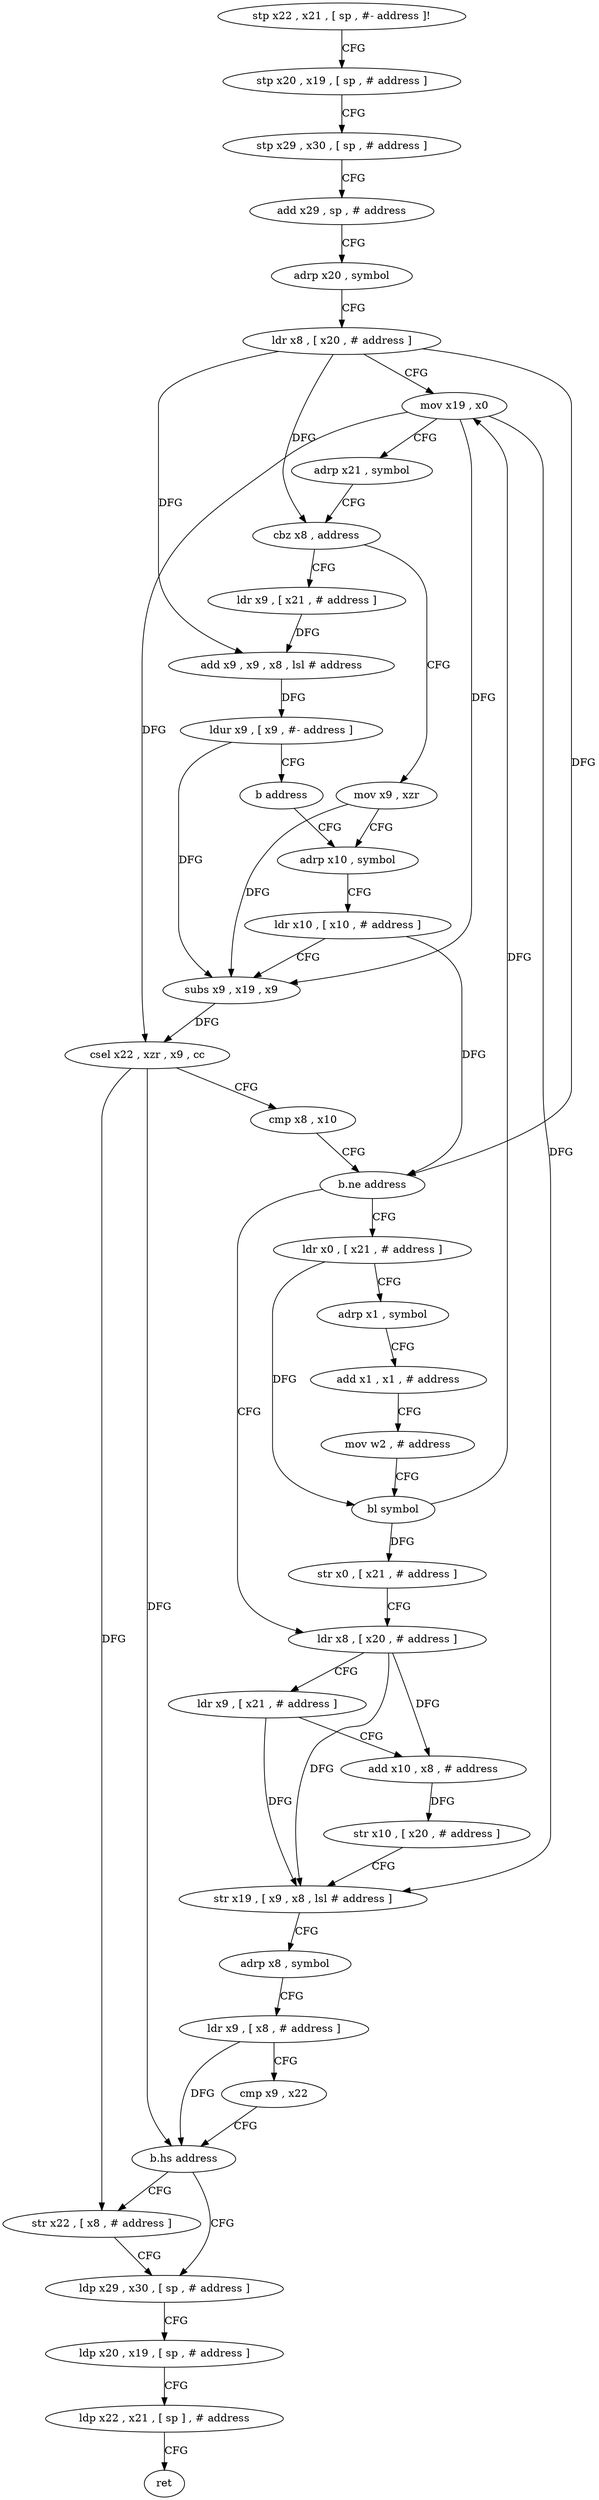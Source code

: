 digraph "func" {
"4201444" [label = "stp x22 , x21 , [ sp , #- address ]!" ]
"4201448" [label = "stp x20 , x19 , [ sp , # address ]" ]
"4201452" [label = "stp x29 , x30 , [ sp , # address ]" ]
"4201456" [label = "add x29 , sp , # address" ]
"4201460" [label = "adrp x20 , symbol" ]
"4201464" [label = "ldr x8 , [ x20 , # address ]" ]
"4201468" [label = "mov x19 , x0" ]
"4201472" [label = "adrp x21 , symbol" ]
"4201476" [label = "cbz x8 , address" ]
"4201496" [label = "mov x9 , xzr" ]
"4201480" [label = "ldr x9 , [ x21 , # address ]" ]
"4201500" [label = "adrp x10 , symbol" ]
"4201484" [label = "add x9 , x9 , x8 , lsl # address" ]
"4201488" [label = "ldur x9 , [ x9 , #- address ]" ]
"4201492" [label = "b address" ]
"4201548" [label = "ldr x8 , [ x20 , # address ]" ]
"4201552" [label = "ldr x9 , [ x21 , # address ]" ]
"4201556" [label = "add x10 , x8 , # address" ]
"4201560" [label = "str x10 , [ x20 , # address ]" ]
"4201564" [label = "str x19 , [ x9 , x8 , lsl # address ]" ]
"4201568" [label = "adrp x8 , symbol" ]
"4201572" [label = "ldr x9 , [ x8 , # address ]" ]
"4201576" [label = "cmp x9 , x22" ]
"4201580" [label = "b.hs address" ]
"4201588" [label = "ldp x29 , x30 , [ sp , # address ]" ]
"4201584" [label = "str x22 , [ x8 , # address ]" ]
"4201524" [label = "ldr x0 , [ x21 , # address ]" ]
"4201528" [label = "adrp x1 , symbol" ]
"4201532" [label = "add x1 , x1 , # address" ]
"4201536" [label = "mov w2 , # address" ]
"4201540" [label = "bl symbol" ]
"4201544" [label = "str x0 , [ x21 , # address ]" ]
"4201504" [label = "ldr x10 , [ x10 , # address ]" ]
"4201508" [label = "subs x9 , x19 , x9" ]
"4201512" [label = "csel x22 , xzr , x9 , cc" ]
"4201516" [label = "cmp x8 , x10" ]
"4201520" [label = "b.ne address" ]
"4201592" [label = "ldp x20 , x19 , [ sp , # address ]" ]
"4201596" [label = "ldp x22 , x21 , [ sp ] , # address" ]
"4201600" [label = "ret" ]
"4201444" -> "4201448" [ label = "CFG" ]
"4201448" -> "4201452" [ label = "CFG" ]
"4201452" -> "4201456" [ label = "CFG" ]
"4201456" -> "4201460" [ label = "CFG" ]
"4201460" -> "4201464" [ label = "CFG" ]
"4201464" -> "4201468" [ label = "CFG" ]
"4201464" -> "4201476" [ label = "DFG" ]
"4201464" -> "4201484" [ label = "DFG" ]
"4201464" -> "4201520" [ label = "DFG" ]
"4201468" -> "4201472" [ label = "CFG" ]
"4201468" -> "4201508" [ label = "DFG" ]
"4201468" -> "4201512" [ label = "DFG" ]
"4201468" -> "4201564" [ label = "DFG" ]
"4201472" -> "4201476" [ label = "CFG" ]
"4201476" -> "4201496" [ label = "CFG" ]
"4201476" -> "4201480" [ label = "CFG" ]
"4201496" -> "4201500" [ label = "CFG" ]
"4201496" -> "4201508" [ label = "DFG" ]
"4201480" -> "4201484" [ label = "DFG" ]
"4201500" -> "4201504" [ label = "CFG" ]
"4201484" -> "4201488" [ label = "DFG" ]
"4201488" -> "4201492" [ label = "CFG" ]
"4201488" -> "4201508" [ label = "DFG" ]
"4201492" -> "4201500" [ label = "CFG" ]
"4201548" -> "4201552" [ label = "CFG" ]
"4201548" -> "4201556" [ label = "DFG" ]
"4201548" -> "4201564" [ label = "DFG" ]
"4201552" -> "4201556" [ label = "CFG" ]
"4201552" -> "4201564" [ label = "DFG" ]
"4201556" -> "4201560" [ label = "DFG" ]
"4201560" -> "4201564" [ label = "CFG" ]
"4201564" -> "4201568" [ label = "CFG" ]
"4201568" -> "4201572" [ label = "CFG" ]
"4201572" -> "4201576" [ label = "CFG" ]
"4201572" -> "4201580" [ label = "DFG" ]
"4201576" -> "4201580" [ label = "CFG" ]
"4201580" -> "4201588" [ label = "CFG" ]
"4201580" -> "4201584" [ label = "CFG" ]
"4201588" -> "4201592" [ label = "CFG" ]
"4201584" -> "4201588" [ label = "CFG" ]
"4201524" -> "4201528" [ label = "CFG" ]
"4201524" -> "4201540" [ label = "DFG" ]
"4201528" -> "4201532" [ label = "CFG" ]
"4201532" -> "4201536" [ label = "CFG" ]
"4201536" -> "4201540" [ label = "CFG" ]
"4201540" -> "4201544" [ label = "DFG" ]
"4201540" -> "4201468" [ label = "DFG" ]
"4201544" -> "4201548" [ label = "CFG" ]
"4201504" -> "4201508" [ label = "CFG" ]
"4201504" -> "4201520" [ label = "DFG" ]
"4201508" -> "4201512" [ label = "DFG" ]
"4201512" -> "4201516" [ label = "CFG" ]
"4201512" -> "4201580" [ label = "DFG" ]
"4201512" -> "4201584" [ label = "DFG" ]
"4201516" -> "4201520" [ label = "CFG" ]
"4201520" -> "4201548" [ label = "CFG" ]
"4201520" -> "4201524" [ label = "CFG" ]
"4201592" -> "4201596" [ label = "CFG" ]
"4201596" -> "4201600" [ label = "CFG" ]
}
